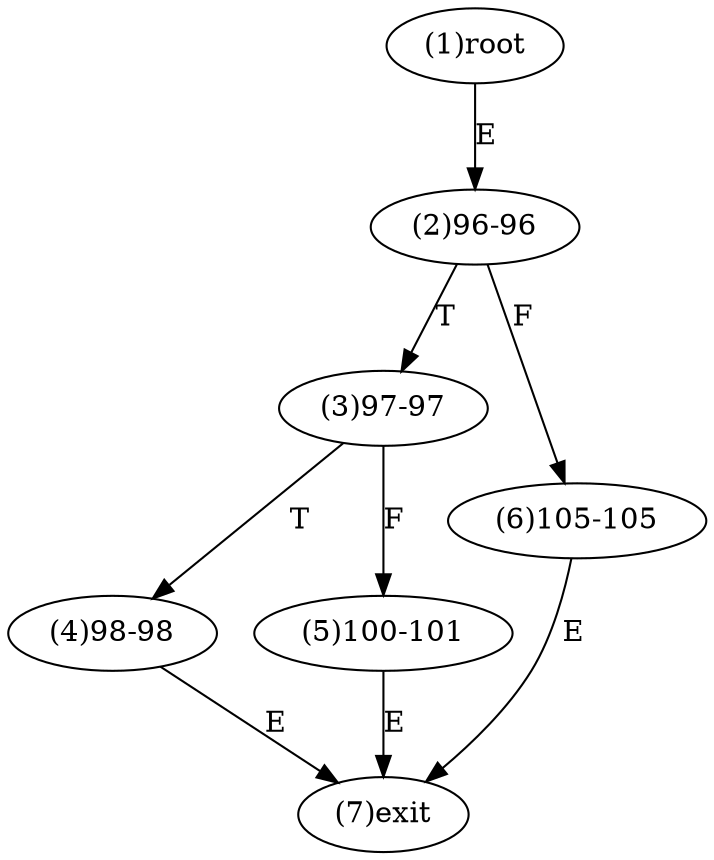 digraph "" { 
1[ label="(1)root"];
2[ label="(2)96-96"];
3[ label="(3)97-97"];
4[ label="(4)98-98"];
5[ label="(5)100-101"];
6[ label="(6)105-105"];
7[ label="(7)exit"];
1->2[ label="E"];
2->6[ label="F"];
2->3[ label="T"];
3->5[ label="F"];
3->4[ label="T"];
4->7[ label="E"];
5->7[ label="E"];
6->7[ label="E"];
}